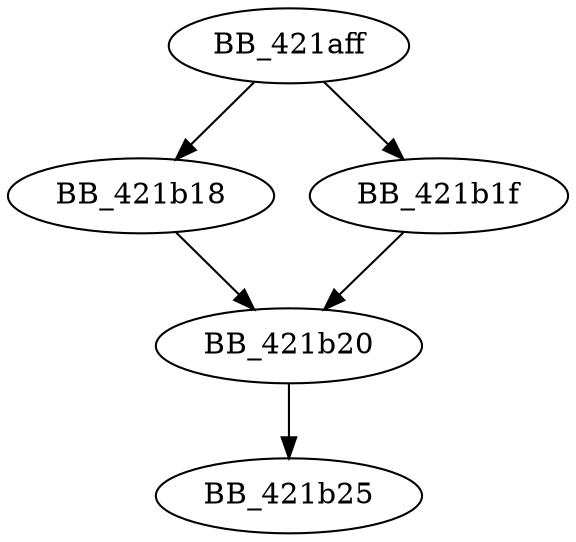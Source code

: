 DiGraph _strtol{
BB_421aff->BB_421b18
BB_421aff->BB_421b1f
BB_421b18->BB_421b20
BB_421b1f->BB_421b20
BB_421b20->BB_421b25
}
